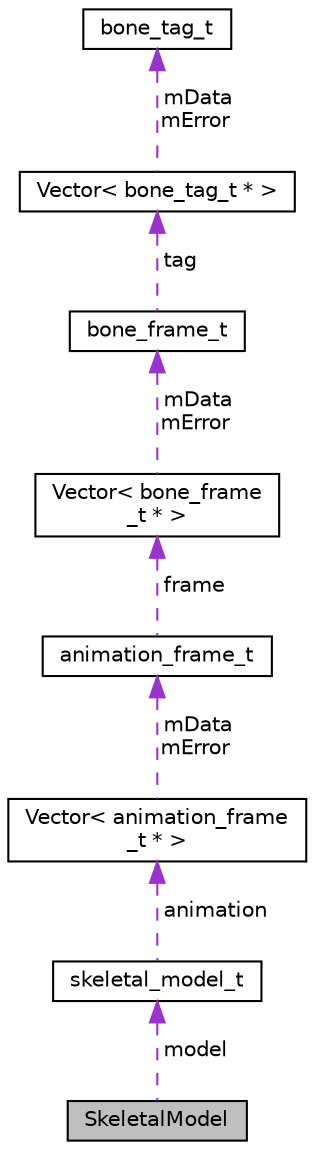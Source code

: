 digraph "SkeletalModel"
{
 // INTERACTIVE_SVG=YES
  edge [fontname="Helvetica",fontsize="10",labelfontname="Helvetica",labelfontsize="10"];
  node [fontname="Helvetica",fontsize="10",shape=record];
  Node1 [label="SkeletalModel",height=0.2,width=0.4,color="black", fillcolor="grey75", style="filled" fontcolor="black"];
  Node2 -> Node1 [dir="back",color="darkorchid3",fontsize="10",style="dashed",label=" model" ,fontname="Helvetica"];
  Node2 [label="skeletal_model_t",height=0.2,width=0.4,color="black", fillcolor="white", style="filled",URL="$_skeletal_model_8h.html#structskeletal__model__t"];
  Node3 -> Node2 [dir="back",color="darkorchid3",fontsize="10",style="dashed",label=" animation" ,fontname="Helvetica"];
  Node3 [label="Vector\< animation_frame\l_t * \>",height=0.2,width=0.4,color="black", fillcolor="white", style="filled",URL="$class_vector.html"];
  Node4 -> Node3 [dir="back",color="darkorchid3",fontsize="10",style="dashed",label=" mData\nmError" ,fontname="Helvetica"];
  Node4 [label="animation_frame_t",height=0.2,width=0.4,color="black", fillcolor="white", style="filled",URL="$_skeletal_model_8h.html#structanimation__frame__t"];
  Node5 -> Node4 [dir="back",color="darkorchid3",fontsize="10",style="dashed",label=" frame" ,fontname="Helvetica"];
  Node5 [label="Vector\< bone_frame\l_t * \>",height=0.2,width=0.4,color="black", fillcolor="white", style="filled",URL="$class_vector.html"];
  Node6 -> Node5 [dir="back",color="darkorchid3",fontsize="10",style="dashed",label=" mData\nmError" ,fontname="Helvetica"];
  Node6 [label="bone_frame_t",height=0.2,width=0.4,color="black", fillcolor="white", style="filled",URL="$_skeletal_model_8h.html#structbone__frame__t"];
  Node7 -> Node6 [dir="back",color="darkorchid3",fontsize="10",style="dashed",label=" tag" ,fontname="Helvetica"];
  Node7 [label="Vector\< bone_tag_t * \>",height=0.2,width=0.4,color="black", fillcolor="white", style="filled",URL="$class_vector.html"];
  Node8 -> Node7 [dir="back",color="darkorchid3",fontsize="10",style="dashed",label=" mData\nmError" ,fontname="Helvetica"];
  Node8 [label="bone_tag_t",height=0.2,width=0.4,color="black", fillcolor="white", style="filled",URL="$_skeletal_model_8h.html#structbone__tag__t"];
}
